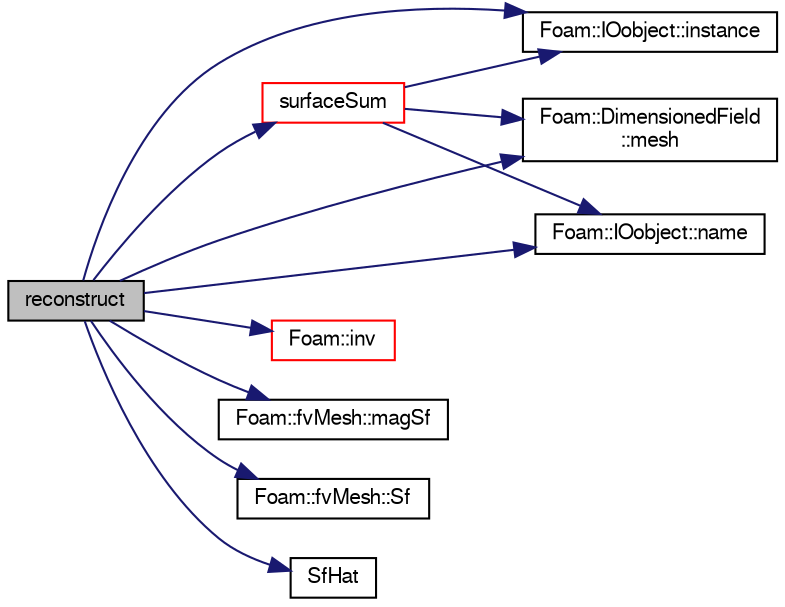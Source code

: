 digraph "reconstruct"
{
  bgcolor="transparent";
  edge [fontname="FreeSans",fontsize="10",labelfontname="FreeSans",labelfontsize="10"];
  node [fontname="FreeSans",fontsize="10",shape=record];
  rankdir="LR";
  Node1 [label="reconstruct",height=0.2,width=0.4,color="black", fillcolor="grey75", style="filled" fontcolor="black"];
  Node1 -> Node2 [color="midnightblue",fontsize="10",style="solid",fontname="FreeSans"];
  Node2 [label="Foam::IOobject::instance",height=0.2,width=0.4,color="black",URL="$a01142.html#a927868ca22fb186135659bc0acadd47b"];
  Node1 -> Node3 [color="midnightblue",fontsize="10",style="solid",fontname="FreeSans"];
  Node3 [label="Foam::inv",height=0.2,width=0.4,color="red",URL="$a10237.html#ac51979edadae5b8ade119dd30b88e381"];
  Node1 -> Node4 [color="midnightblue",fontsize="10",style="solid",fontname="FreeSans"];
  Node4 [label="Foam::fvMesh::magSf",height=0.2,width=0.4,color="black",URL="$a00851.html#abe570f4831157153654b9ffb2676214f",tooltip="Return cell face area magnitudes. "];
  Node1 -> Node5 [color="midnightblue",fontsize="10",style="solid",fontname="FreeSans"];
  Node5 [label="Foam::DimensionedField\l::mesh",height=0.2,width=0.4,color="black",URL="$a00511.html#abdefa6904b53f35c49185ee1cb3d1800",tooltip="Return mesh. "];
  Node1 -> Node6 [color="midnightblue",fontsize="10",style="solid",fontname="FreeSans"];
  Node6 [label="Foam::IOobject::name",height=0.2,width=0.4,color="black",URL="$a01142.html#a75b72488d2e82151b025744974919d5d",tooltip="Return name. "];
  Node1 -> Node7 [color="midnightblue",fontsize="10",style="solid",fontname="FreeSans"];
  Node7 [label="Foam::fvMesh::Sf",height=0.2,width=0.4,color="black",URL="$a00851.html#a27258a12b9e2a3fbb5121219b4ce84f9",tooltip="Return cell face area vectors. "];
  Node1 -> Node8 [color="midnightblue",fontsize="10",style="solid",fontname="FreeSans"];
  Node8 [label="SfHat",height=0.2,width=0.4,color="black",URL="$a02963.html#a13fb13129ee0ba6d32c6fe6c981863ef"];
  Node1 -> Node9 [color="midnightblue",fontsize="10",style="solid",fontname="FreeSans"];
  Node9 [label="surfaceSum",height=0.2,width=0.4,color="red",URL="$a10271.html#aa0a1e3c4ec02aa6a37f517c4d5270046"];
  Node9 -> Node5 [color="midnightblue",fontsize="10",style="solid",fontname="FreeSans"];
  Node9 -> Node6 [color="midnightblue",fontsize="10",style="solid",fontname="FreeSans"];
  Node9 -> Node2 [color="midnightblue",fontsize="10",style="solid",fontname="FreeSans"];
}
